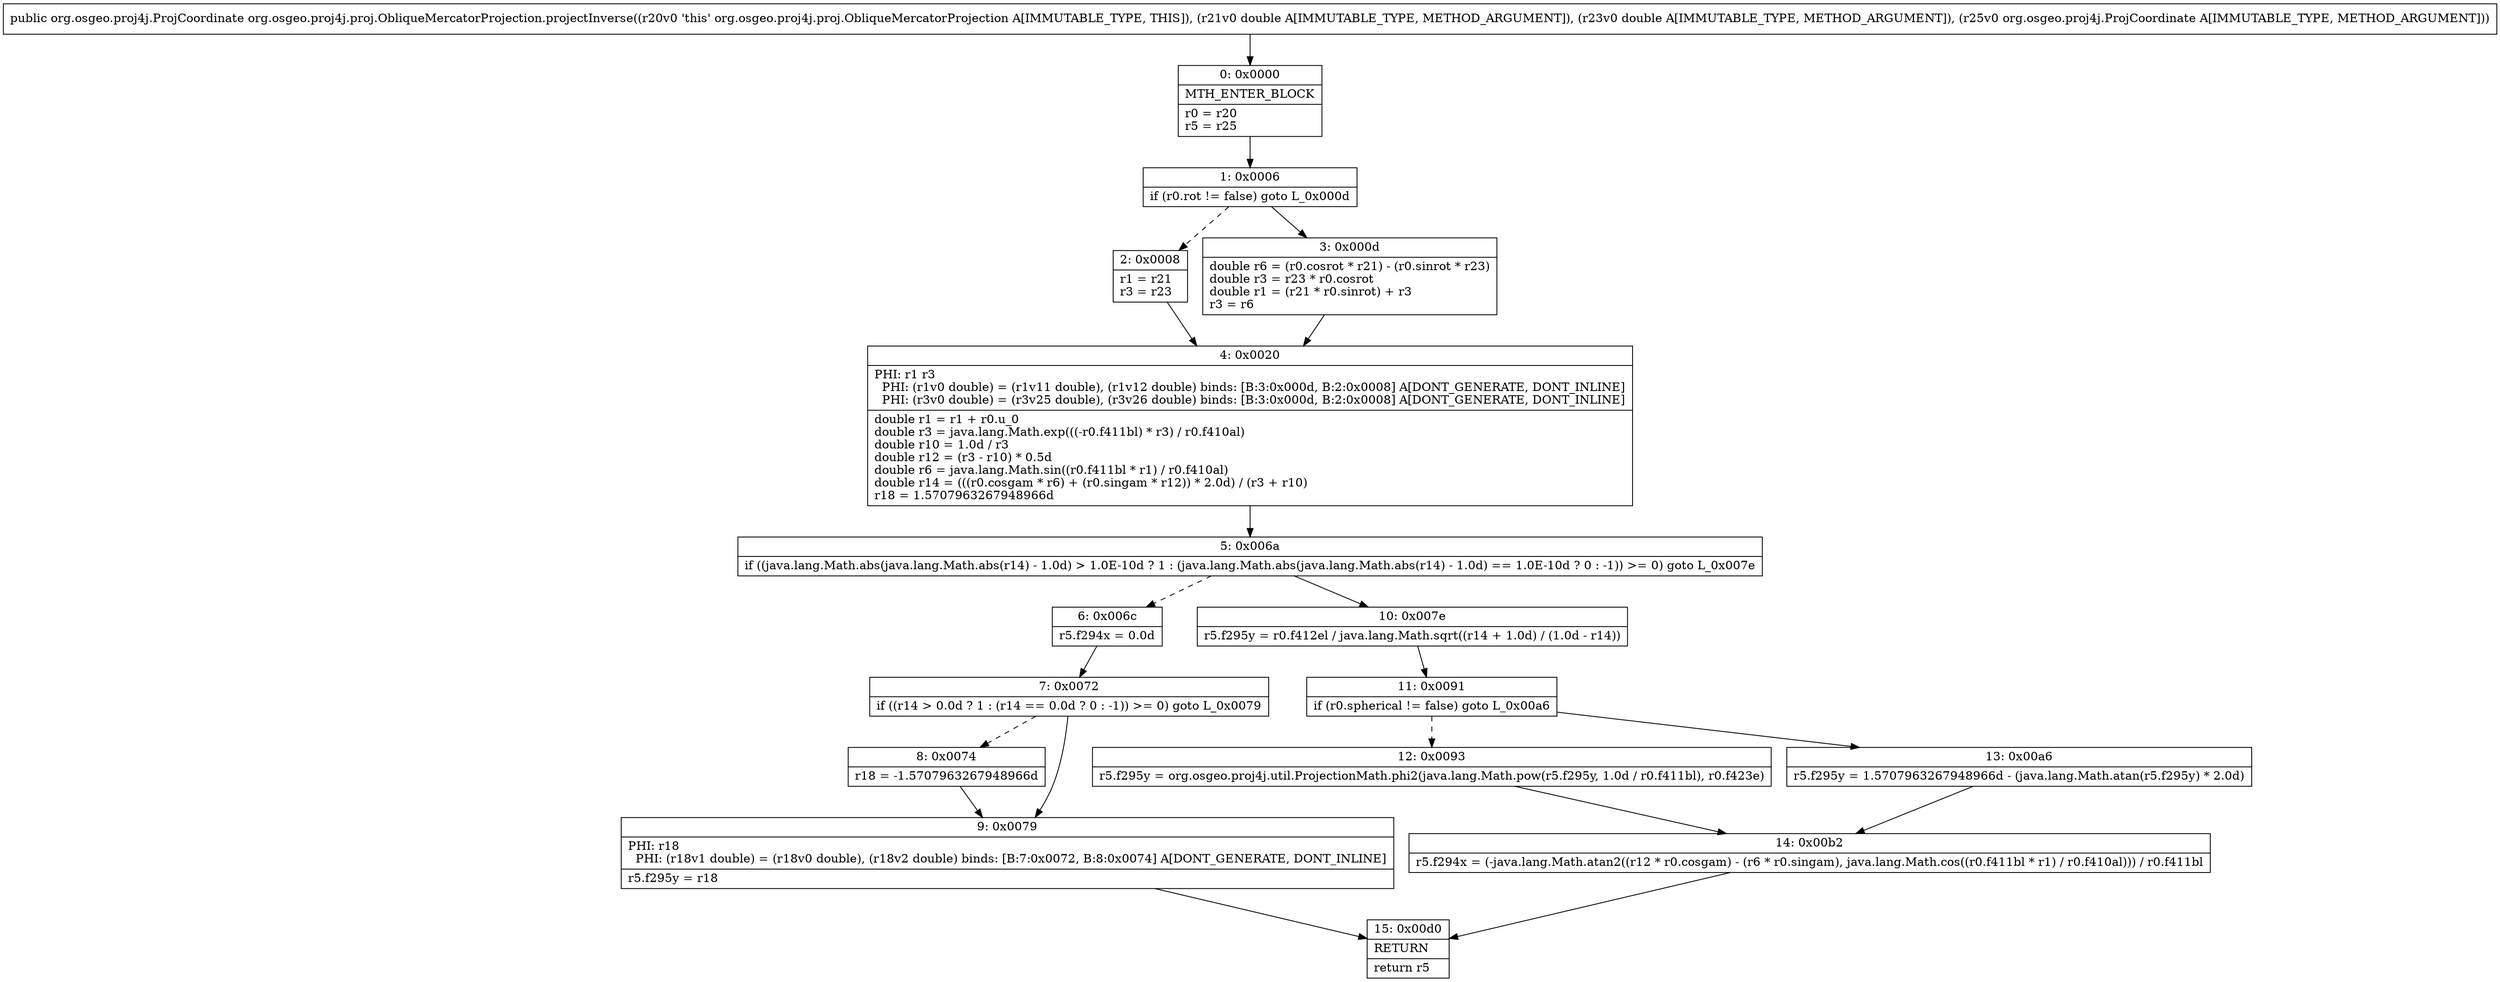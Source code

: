 digraph "CFG fororg.osgeo.proj4j.proj.ObliqueMercatorProjection.projectInverse(DDLorg\/osgeo\/proj4j\/ProjCoordinate;)Lorg\/osgeo\/proj4j\/ProjCoordinate;" {
Node_0 [shape=record,label="{0\:\ 0x0000|MTH_ENTER_BLOCK\l|r0 = r20\lr5 = r25\l}"];
Node_1 [shape=record,label="{1\:\ 0x0006|if (r0.rot != false) goto L_0x000d\l}"];
Node_2 [shape=record,label="{2\:\ 0x0008|r1 = r21\lr3 = r23\l}"];
Node_3 [shape=record,label="{3\:\ 0x000d|double r6 = (r0.cosrot * r21) \- (r0.sinrot * r23)\ldouble r3 = r23 * r0.cosrot\ldouble r1 = (r21 * r0.sinrot) + r3\lr3 = r6\l}"];
Node_4 [shape=record,label="{4\:\ 0x0020|PHI: r1 r3 \l  PHI: (r1v0 double) = (r1v11 double), (r1v12 double) binds: [B:3:0x000d, B:2:0x0008] A[DONT_GENERATE, DONT_INLINE]\l  PHI: (r3v0 double) = (r3v25 double), (r3v26 double) binds: [B:3:0x000d, B:2:0x0008] A[DONT_GENERATE, DONT_INLINE]\l|double r1 = r1 + r0.u_0\ldouble r3 = java.lang.Math.exp(((\-r0.f411bl) * r3) \/ r0.f410al)\ldouble r10 = 1.0d \/ r3\ldouble r12 = (r3 \- r10) * 0.5d\ldouble r6 = java.lang.Math.sin((r0.f411bl * r1) \/ r0.f410al)\ldouble r14 = (((r0.cosgam * r6) + (r0.singam * r12)) * 2.0d) \/ (r3 + r10)\lr18 = 1.5707963267948966d\l}"];
Node_5 [shape=record,label="{5\:\ 0x006a|if ((java.lang.Math.abs(java.lang.Math.abs(r14) \- 1.0d) \> 1.0E\-10d ? 1 : (java.lang.Math.abs(java.lang.Math.abs(r14) \- 1.0d) == 1.0E\-10d ? 0 : \-1)) \>= 0) goto L_0x007e\l}"];
Node_6 [shape=record,label="{6\:\ 0x006c|r5.f294x = 0.0d\l}"];
Node_7 [shape=record,label="{7\:\ 0x0072|if ((r14 \> 0.0d ? 1 : (r14 == 0.0d ? 0 : \-1)) \>= 0) goto L_0x0079\l}"];
Node_8 [shape=record,label="{8\:\ 0x0074|r18 = \-1.5707963267948966d\l}"];
Node_9 [shape=record,label="{9\:\ 0x0079|PHI: r18 \l  PHI: (r18v1 double) = (r18v0 double), (r18v2 double) binds: [B:7:0x0072, B:8:0x0074] A[DONT_GENERATE, DONT_INLINE]\l|r5.f295y = r18\l}"];
Node_10 [shape=record,label="{10\:\ 0x007e|r5.f295y = r0.f412el \/ java.lang.Math.sqrt((r14 + 1.0d) \/ (1.0d \- r14))\l}"];
Node_11 [shape=record,label="{11\:\ 0x0091|if (r0.spherical != false) goto L_0x00a6\l}"];
Node_12 [shape=record,label="{12\:\ 0x0093|r5.f295y = org.osgeo.proj4j.util.ProjectionMath.phi2(java.lang.Math.pow(r5.f295y, 1.0d \/ r0.f411bl), r0.f423e)\l}"];
Node_13 [shape=record,label="{13\:\ 0x00a6|r5.f295y = 1.5707963267948966d \- (java.lang.Math.atan(r5.f295y) * 2.0d)\l}"];
Node_14 [shape=record,label="{14\:\ 0x00b2|r5.f294x = (\-java.lang.Math.atan2((r12 * r0.cosgam) \- (r6 * r0.singam), java.lang.Math.cos((r0.f411bl * r1) \/ r0.f410al))) \/ r0.f411bl\l}"];
Node_15 [shape=record,label="{15\:\ 0x00d0|RETURN\l|return r5\l}"];
MethodNode[shape=record,label="{public org.osgeo.proj4j.ProjCoordinate org.osgeo.proj4j.proj.ObliqueMercatorProjection.projectInverse((r20v0 'this' org.osgeo.proj4j.proj.ObliqueMercatorProjection A[IMMUTABLE_TYPE, THIS]), (r21v0 double A[IMMUTABLE_TYPE, METHOD_ARGUMENT]), (r23v0 double A[IMMUTABLE_TYPE, METHOD_ARGUMENT]), (r25v0 org.osgeo.proj4j.ProjCoordinate A[IMMUTABLE_TYPE, METHOD_ARGUMENT])) }"];
MethodNode -> Node_0;
Node_0 -> Node_1;
Node_1 -> Node_2[style=dashed];
Node_1 -> Node_3;
Node_2 -> Node_4;
Node_3 -> Node_4;
Node_4 -> Node_5;
Node_5 -> Node_6[style=dashed];
Node_5 -> Node_10;
Node_6 -> Node_7;
Node_7 -> Node_8[style=dashed];
Node_7 -> Node_9;
Node_8 -> Node_9;
Node_9 -> Node_15;
Node_10 -> Node_11;
Node_11 -> Node_12[style=dashed];
Node_11 -> Node_13;
Node_12 -> Node_14;
Node_13 -> Node_14;
Node_14 -> Node_15;
}

